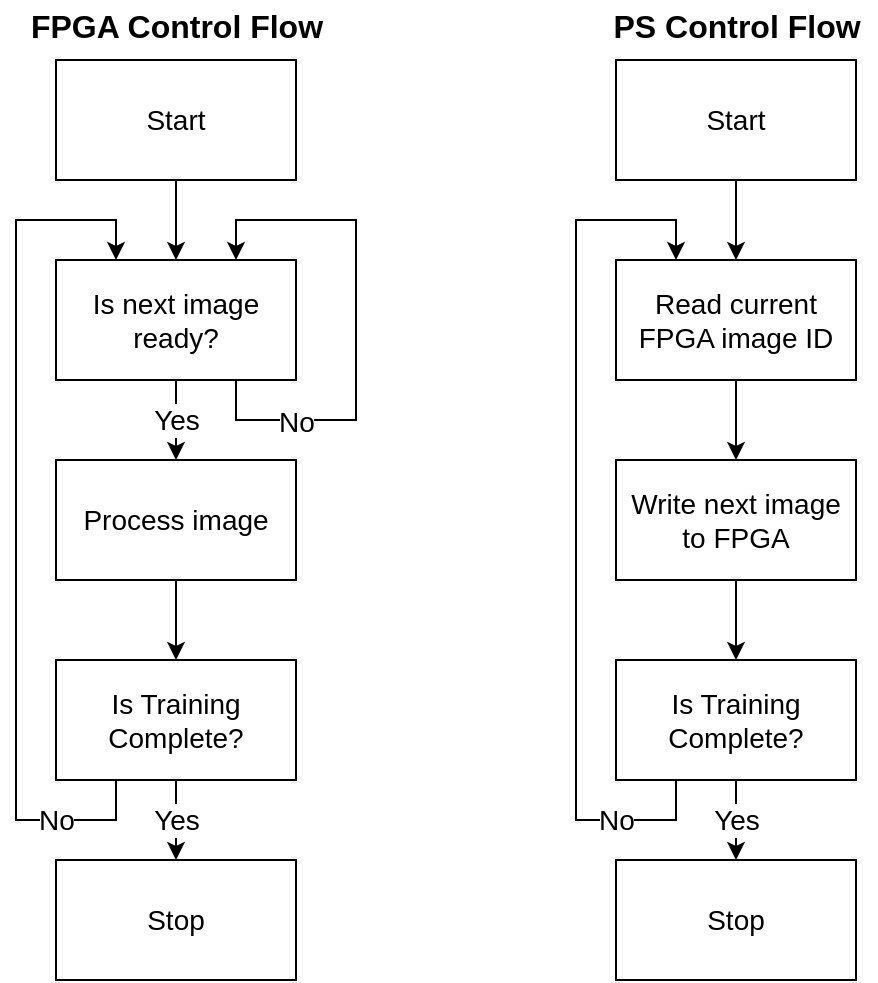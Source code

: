 <mxfile version="10.8.0" type="device"><diagram id="uakNsrhIBSiwrG6iMH6q" name="Page-1"><mxGraphModel dx="797" dy="471" grid="1" gridSize="10" guides="1" tooltips="1" connect="1" arrows="1" fold="1" page="1" pageScale="1" pageWidth="827" pageHeight="1169" math="0" shadow="0"><root><mxCell id="0"/><mxCell id="1" parent="0"/><mxCell id="Mf9hbexuNWGXg-CT-p2B-12" value="Yes&lt;br style=&quot;font-size: 14px;&quot;&gt;" style="edgeStyle=orthogonalEdgeStyle;rounded=0;orthogonalLoop=1;jettySize=auto;html=1;exitX=0.5;exitY=1;exitDx=0;exitDy=0;entryX=0.5;entryY=0;entryDx=0;entryDy=0;fontSize=14;" edge="1" parent="1" source="Mf9hbexuNWGXg-CT-p2B-10" target="Mf9hbexuNWGXg-CT-p2B-11"><mxGeometry relative="1" as="geometry"/></mxCell><mxCell id="Mf9hbexuNWGXg-CT-p2B-10" value="Is next image ready?" style="rounded=0;whiteSpace=wrap;html=1;fontSize=14;" vertex="1" parent="1"><mxGeometry x="80" y="160" width="120" height="60" as="geometry"/></mxCell><mxCell id="Mf9hbexuNWGXg-CT-p2B-18" style="edgeStyle=orthogonalEdgeStyle;rounded=0;orthogonalLoop=1;jettySize=auto;html=1;exitX=0.5;exitY=1;exitDx=0;exitDy=0;entryX=0.5;entryY=0;entryDx=0;entryDy=0;fontSize=14;" edge="1" parent="1" source="Mf9hbexuNWGXg-CT-p2B-11" target="Mf9hbexuNWGXg-CT-p2B-17"><mxGeometry relative="1" as="geometry"/></mxCell><mxCell id="Mf9hbexuNWGXg-CT-p2B-11" value="Process image" style="rounded=0;whiteSpace=wrap;html=1;fontSize=14;" vertex="1" parent="1"><mxGeometry x="80" y="260" width="120" height="60" as="geometry"/></mxCell><mxCell id="Mf9hbexuNWGXg-CT-p2B-13" style="edgeStyle=orthogonalEdgeStyle;rounded=0;orthogonalLoop=1;jettySize=auto;html=1;exitX=0.75;exitY=1;exitDx=0;exitDy=0;entryX=0.75;entryY=0;entryDx=0;entryDy=0;fontSize=14;" edge="1" parent="1" source="Mf9hbexuNWGXg-CT-p2B-10" target="Mf9hbexuNWGXg-CT-p2B-10"><mxGeometry relative="1" as="geometry"><Array as="points"><mxPoint x="170" y="240"/><mxPoint x="230" y="240"/><mxPoint x="230" y="140"/><mxPoint x="170" y="140"/></Array></mxGeometry></mxCell><mxCell id="Mf9hbexuNWGXg-CT-p2B-14" value="No" style="text;html=1;resizable=0;points=[];align=center;verticalAlign=middle;labelBackgroundColor=#ffffff;fontSize=14;" vertex="1" connectable="0" parent="Mf9hbexuNWGXg-CT-p2B-13"><mxGeometry x="-0.241" y="2" relative="1" as="geometry"><mxPoint x="-28" y="19" as="offset"/></mxGeometry></mxCell><mxCell id="Mf9hbexuNWGXg-CT-p2B-20" value="Yes" style="edgeStyle=orthogonalEdgeStyle;rounded=0;orthogonalLoop=1;jettySize=auto;html=1;exitX=0.5;exitY=1;exitDx=0;exitDy=0;entryX=0.5;entryY=0;entryDx=0;entryDy=0;fontSize=14;" edge="1" parent="1" source="Mf9hbexuNWGXg-CT-p2B-17" target="Mf9hbexuNWGXg-CT-p2B-19"><mxGeometry relative="1" as="geometry"/></mxCell><mxCell id="Mf9hbexuNWGXg-CT-p2B-21" value="No&lt;br style=&quot;font-size: 14px;&quot;&gt;" style="edgeStyle=orthogonalEdgeStyle;rounded=0;orthogonalLoop=1;jettySize=auto;html=1;exitX=0.25;exitY=1;exitDx=0;exitDy=0;entryX=0.25;entryY=0;entryDx=0;entryDy=0;fontSize=14;" edge="1" parent="1" source="Mf9hbexuNWGXg-CT-p2B-17" target="Mf9hbexuNWGXg-CT-p2B-10"><mxGeometry x="-0.773" relative="1" as="geometry"><Array as="points"><mxPoint x="110" y="440"/><mxPoint x="60" y="440"/><mxPoint x="60" y="140"/><mxPoint x="110" y="140"/></Array><mxPoint as="offset"/></mxGeometry></mxCell><mxCell id="Mf9hbexuNWGXg-CT-p2B-17" value="Is Training Complete?" style="rounded=0;whiteSpace=wrap;html=1;fontSize=14;" vertex="1" parent="1"><mxGeometry x="80" y="360" width="120" height="60" as="geometry"/></mxCell><mxCell id="Mf9hbexuNWGXg-CT-p2B-19" value="Stop" style="rounded=0;whiteSpace=wrap;html=1;fontSize=14;" vertex="1" parent="1"><mxGeometry x="80" y="460" width="120" height="60" as="geometry"/></mxCell><mxCell id="Mf9hbexuNWGXg-CT-p2B-26" style="edgeStyle=orthogonalEdgeStyle;rounded=0;orthogonalLoop=1;jettySize=auto;html=1;exitX=0.5;exitY=1;exitDx=0;exitDy=0;entryX=0.5;entryY=0;entryDx=0;entryDy=0;fontSize=14;" edge="1" parent="1" source="Mf9hbexuNWGXg-CT-p2B-25" target="Mf9hbexuNWGXg-CT-p2B-10"><mxGeometry relative="1" as="geometry"/></mxCell><mxCell id="Mf9hbexuNWGXg-CT-p2B-25" value="Start" style="rounded=0;whiteSpace=wrap;html=1;fontSize=14;" vertex="1" parent="1"><mxGeometry x="80" y="60" width="120" height="60" as="geometry"/></mxCell><mxCell id="Mf9hbexuNWGXg-CT-p2B-32" style="edgeStyle=orthogonalEdgeStyle;rounded=0;orthogonalLoop=1;jettySize=auto;html=1;exitX=0.5;exitY=1;exitDx=0;exitDy=0;entryX=0.5;entryY=0;entryDx=0;entryDy=0;fontSize=14;" edge="1" parent="1" source="Mf9hbexuNWGXg-CT-p2B-27" target="Mf9hbexuNWGXg-CT-p2B-28"><mxGeometry relative="1" as="geometry"/></mxCell><mxCell id="Mf9hbexuNWGXg-CT-p2B-27" value="Start" style="rounded=0;whiteSpace=wrap;html=1;fontSize=14;" vertex="1" parent="1"><mxGeometry x="360" y="60" width="120" height="60" as="geometry"/></mxCell><mxCell id="Mf9hbexuNWGXg-CT-p2B-33" style="edgeStyle=orthogonalEdgeStyle;rounded=0;orthogonalLoop=1;jettySize=auto;html=1;exitX=0.5;exitY=1;exitDx=0;exitDy=0;entryX=0.5;entryY=0;entryDx=0;entryDy=0;fontSize=14;" edge="1" parent="1" source="Mf9hbexuNWGXg-CT-p2B-28" target="Mf9hbexuNWGXg-CT-p2B-29"><mxGeometry relative="1" as="geometry"/></mxCell><mxCell id="Mf9hbexuNWGXg-CT-p2B-28" value="Read current FPGA image ID" style="rounded=0;whiteSpace=wrap;html=1;fontSize=14;" vertex="1" parent="1"><mxGeometry x="360" y="160" width="120" height="60" as="geometry"/></mxCell><mxCell id="Mf9hbexuNWGXg-CT-p2B-38" style="edgeStyle=orthogonalEdgeStyle;rounded=0;orthogonalLoop=1;jettySize=auto;html=1;exitX=0.5;exitY=1;exitDx=0;exitDy=0;entryX=0.5;entryY=0;entryDx=0;entryDy=0;fontSize=14;" edge="1" parent="1" source="Mf9hbexuNWGXg-CT-p2B-29" target="Mf9hbexuNWGXg-CT-p2B-36"><mxGeometry relative="1" as="geometry"/></mxCell><mxCell id="Mf9hbexuNWGXg-CT-p2B-29" value="Write next image to FPGA" style="rounded=0;whiteSpace=wrap;html=1;fontSize=14;" vertex="1" parent="1"><mxGeometry x="360" y="260" width="120" height="60" as="geometry"/></mxCell><mxCell id="Mf9hbexuNWGXg-CT-p2B-35" value="Yes" style="edgeStyle=orthogonalEdgeStyle;rounded=0;orthogonalLoop=1;jettySize=auto;html=1;exitX=0.5;exitY=1;exitDx=0;exitDy=0;entryX=0.5;entryY=0;entryDx=0;entryDy=0;fontSize=14;" edge="1" parent="1" source="Mf9hbexuNWGXg-CT-p2B-36" target="Mf9hbexuNWGXg-CT-p2B-37"><mxGeometry relative="1" as="geometry"/></mxCell><mxCell id="Mf9hbexuNWGXg-CT-p2B-39" value="No" style="edgeStyle=orthogonalEdgeStyle;rounded=0;orthogonalLoop=1;jettySize=auto;html=1;exitX=0.25;exitY=1;exitDx=0;exitDy=0;entryX=0.25;entryY=0;entryDx=0;entryDy=0;fontSize=14;" edge="1" parent="1" source="Mf9hbexuNWGXg-CT-p2B-36" target="Mf9hbexuNWGXg-CT-p2B-28"><mxGeometry x="-0.773" relative="1" as="geometry"><Array as="points"><mxPoint x="390" y="440"/><mxPoint x="340" y="440"/><mxPoint x="340" y="140"/><mxPoint x="390" y="140"/></Array><mxPoint as="offset"/></mxGeometry></mxCell><mxCell id="Mf9hbexuNWGXg-CT-p2B-36" value="Is Training Complete?" style="rounded=0;whiteSpace=wrap;html=1;fontSize=14;" vertex="1" parent="1"><mxGeometry x="360" y="360" width="120" height="60" as="geometry"/></mxCell><mxCell id="Mf9hbexuNWGXg-CT-p2B-37" value="Stop" style="rounded=0;whiteSpace=wrap;html=1;fontSize=14;" vertex="1" parent="1"><mxGeometry x="360" y="460" width="120" height="60" as="geometry"/></mxCell><mxCell id="Mf9hbexuNWGXg-CT-p2B-41" value="&lt;b&gt;&lt;font style=&quot;font-size: 16px&quot;&gt;FPGA Control Flow&lt;/font&gt;&lt;/b&gt;" style="text;html=1;resizable=0;points=[];autosize=1;align=center;verticalAlign=top;spacingTop=-4;fontSize=18;" vertex="1" parent="1"><mxGeometry x="60" y="30" width="160" height="20" as="geometry"/></mxCell><mxCell id="Mf9hbexuNWGXg-CT-p2B-42" value="&lt;b&gt;&lt;font style=&quot;font-size: 16px&quot;&gt;PS Control Flow&lt;/font&gt;&lt;/b&gt;" style="text;html=1;resizable=0;points=[];autosize=1;align=center;verticalAlign=top;spacingTop=-4;fontSize=18;" vertex="1" parent="1"><mxGeometry x="350" y="30" width="140" height="20" as="geometry"/></mxCell></root></mxGraphModel></diagram></mxfile>